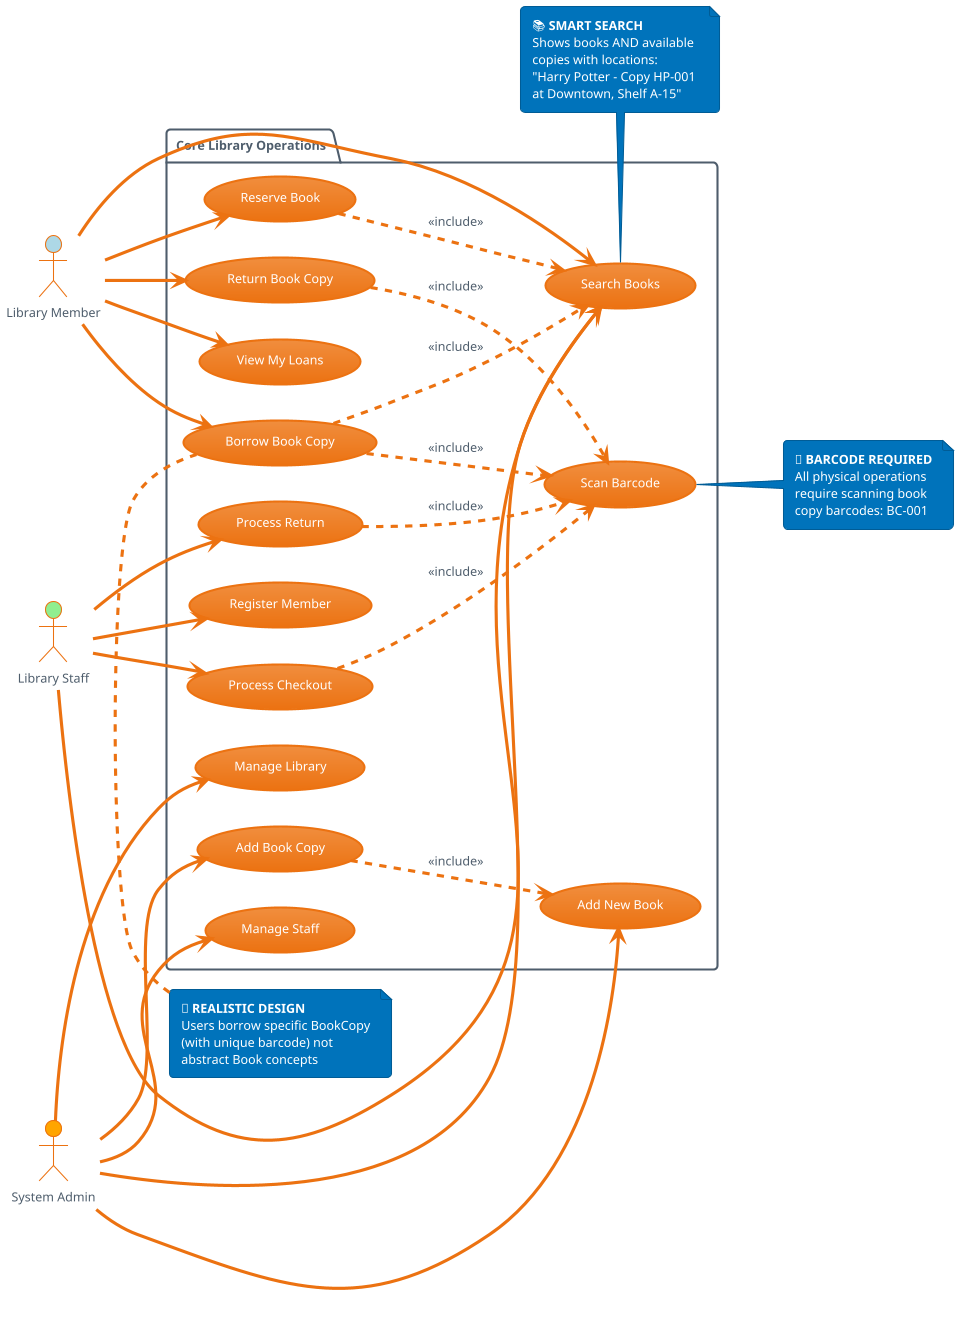 @startuml Library System - Core Use Cases

!theme aws-orange
left to right direction

' ==== MAIN ACTORS ====

actor "Library Member" as Member #lightblue
actor "Library Staff" as Staff #lightgreen  
actor "System Admin" as Admin #orange

' ==== CORE USE CASES ====

package "Core Library Operations" {
  
  ' Member Operations
  usecase "Search Books" as Search
  usecase "Borrow Book Copy" as Borrow
  usecase "Return Book Copy" as Return
  usecase "Reserve Book" as Reserve
  usecase "View My Loans" as ViewLoans
  
  ' Staff Operations  
  usecase "Process Checkout" as Checkout
  usecase "Process Return" as ProcessReturn
  usecase "Register Member" as RegisterMember
  usecase "Scan Barcode" as ScanBarcode
  
  ' Admin Operations
  usecase "Add New Book" as AddBook
  usecase "Add Book Copy" as AddCopy
  usecase "Manage Staff" as ManageStaff
  usecase "Manage Library" as ManageLibrary
}

' ==== RELATIONSHIPS ====

' Member actions
Member --> Search
Member --> Borrow  
Member --> Return
Member --> Reserve
Member --> ViewLoans

' Staff actions  
Staff --> Checkout
Staff --> ProcessReturn
Staff --> RegisterMember
Staff --> Search

' Admin actions
Admin --> AddBook
Admin --> AddCopy
Admin --> ManageStaff
Admin --> ManageLibrary
Admin --> Search

' ==== INCLUDE RELATIONSHIPS ====

Borrow ..> ScanBarcode : <<include>>
Return ..> ScanBarcode : <<include>>
Checkout ..> ScanBarcode : <<include>>
ProcessReturn ..> ScanBarcode : <<include>>

Borrow ..> Search : <<include>>
Reserve ..> Search : <<include>>

AddCopy ..> AddBook : <<include>>

' ==== KEY NOTES ====

note top of Borrow
🎯 **REALISTIC DESIGN**
Users borrow specific BookCopy
(with unique barcode) not 
abstract Book concepts
end note

note right of ScanBarcode  
📱 **BARCODE REQUIRED**
All physical operations
require scanning book
copy barcodes: BC-001
end note

note bottom of Search
📚 **SMART SEARCH**
Shows books AND available
copies with locations:
"Harry Potter - Copy HP-001 
at Downtown, Shelf A-15"
end note

@enduml 